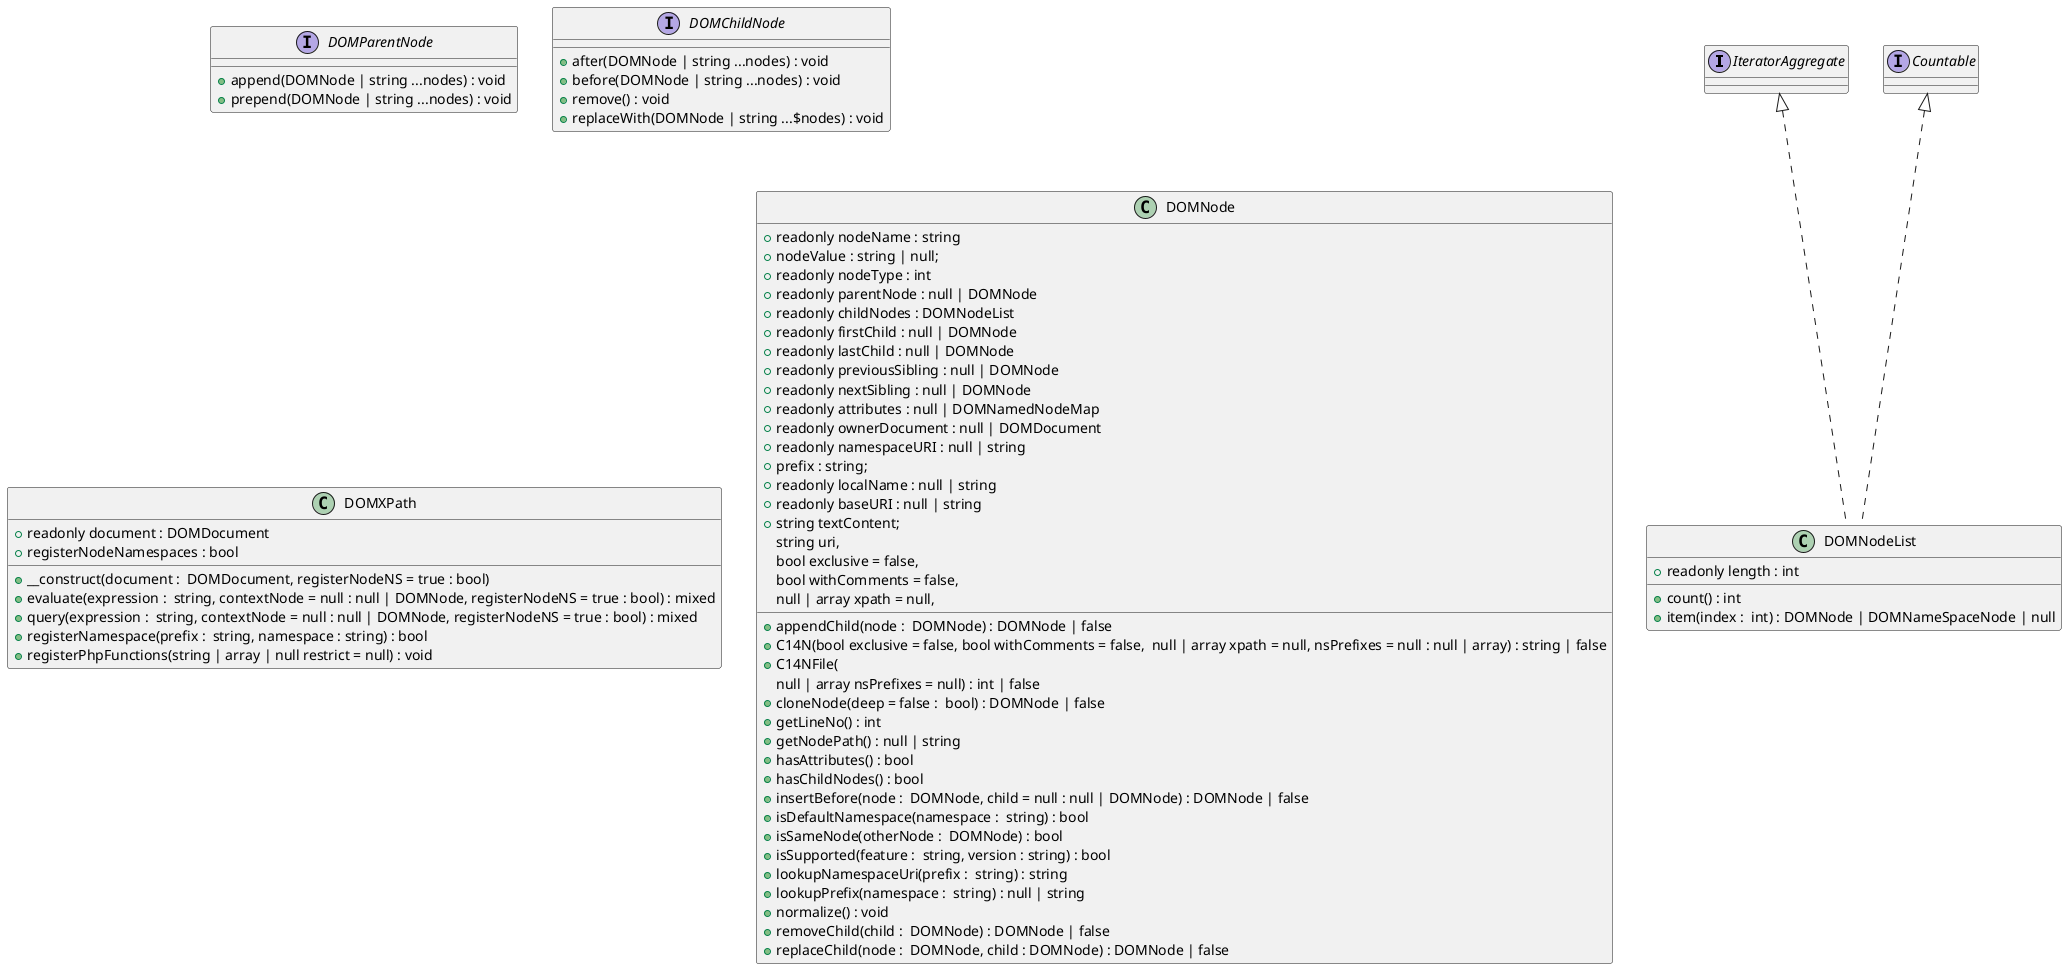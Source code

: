 @startuml
interface IteratorAggregate
interface Countable
IteratorAggregate <|.. DOMNodeList 
Countable <|.. DOMNodeList 

class DOMNodeList {  
  +readonly length : int 
  +count() : int
  +item(index :  int) : DOMNode | DOMNameSpaceNode | null
}

interface DOMParentNode {
  +append(DOMNode | string ...nodes) : void
  +prepend(DOMNode | string ...nodes) : void
}

interface DOMChildNode {

  +after(DOMNode | string ...nodes) : void
  +before(DOMNode | string ...nodes) : void
  +remove() : void
  +replaceWith(DOMNode | string ...$nodes) : void
}

class DOMXPath {

  +readonly document : DOMDocument 
  +registerNodeNamespaces : bool

  +__construct(document :  DOMDocument, registerNodeNS = true : bool)
  +evaluate(expression :  string, contextNode = null : null | DOMNode, registerNodeNS = true : bool) : mixed
  +query(expression :  string, contextNode = null : null | DOMNode, registerNodeNS = true : bool) : mixed
  +registerNamespace(prefix :  string, namespace : string) : bool
  +registerPhpFunctions(string | array | null restrict = null) : void
}

class DOMNode {
  +readonly nodeName : string
  +nodeValue : string | null;
  +readonly nodeType : int 
  +readonly parentNode : null | DOMNode
  +readonly childNodes : DOMNodeList
  +readonly firstChild : null | DOMNode
  +readonly lastChild : null | DOMNode
  +readonly previousSibling : null | DOMNode
  +readonly nextSibling : null | DOMNode
  +readonly attributes : null | DOMNamedNodeMap
  +readonly ownerDocument : null | DOMDocument
  +readonly namespaceURI : null | string
  +prefix : string;
  +readonly localName : null | string
  +readonly baseURI : null | string
  +string textContent;
  +appendChild(node :  DOMNode) : DOMNode | false
  +C14N(bool exclusive = false, bool withComments = false,  null | array xpath = null, nsPrefixes = null : null | array) : string | false
  +C14NFile(
    string uri,
    bool exclusive = false,
    bool withComments = false,
    null | array xpath = null,
    null | array nsPrefixes = null) : int | false
  +cloneNode(deep = false :  bool) : DOMNode | false
  +getLineNo() : int
  +getNodePath() : null | string
  +hasAttributes() : bool
  +hasChildNodes() : bool
  +insertBefore(node :  DOMNode, child = null : null | DOMNode) : DOMNode | false
  +isDefaultNamespace(namespace :  string) : bool
  +isSameNode(otherNode :  DOMNode) : bool
  +isSupported(feature :  string, version : string) : bool
  +lookupNamespaceUri(prefix :  string) : string
  +lookupPrefix(namespace :  string) : null | string
  +normalize() : void
  +removeChild(child :  DOMNode) : DOMNode | false
  +replaceChild(node :  DOMNode, child : DOMNode) : DOMNode | false
}
@enduml
